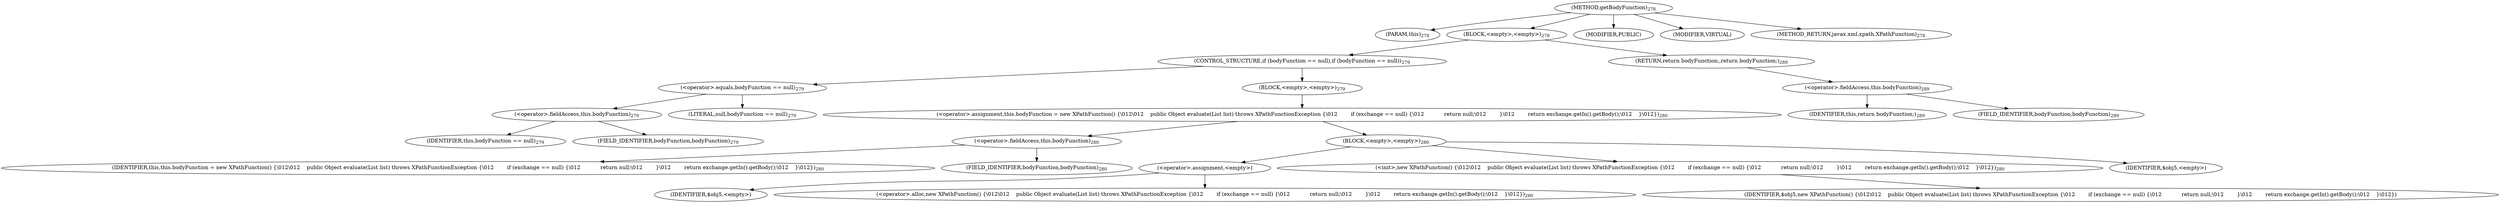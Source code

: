 digraph "getBodyFunction" {  
"606" [label = <(METHOD,getBodyFunction)<SUB>278</SUB>> ]
"607" [label = <(PARAM,this)<SUB>278</SUB>> ]
"608" [label = <(BLOCK,&lt;empty&gt;,&lt;empty&gt;)<SUB>278</SUB>> ]
"609" [label = <(CONTROL_STRUCTURE,if (bodyFunction == null),if (bodyFunction == null))<SUB>279</SUB>> ]
"610" [label = <(&lt;operator&gt;.equals,bodyFunction == null)<SUB>279</SUB>> ]
"611" [label = <(&lt;operator&gt;.fieldAccess,this.bodyFunction)<SUB>279</SUB>> ]
"612" [label = <(IDENTIFIER,this,bodyFunction == null)<SUB>279</SUB>> ]
"613" [label = <(FIELD_IDENTIFIER,bodyFunction,bodyFunction)<SUB>279</SUB>> ]
"614" [label = <(LITERAL,null,bodyFunction == null)<SUB>279</SUB>> ]
"615" [label = <(BLOCK,&lt;empty&gt;,&lt;empty&gt;)<SUB>279</SUB>> ]
"616" [label = <(&lt;operator&gt;.assignment,this.bodyFunction = new XPathFunction() {\012\012    public Object evaluate(List list) throws XPathFunctionException {\012        if (exchange == null) {\012            return null;\012        }\012        return exchange.getIn().getBody();\012    }\012})<SUB>280</SUB>> ]
"617" [label = <(&lt;operator&gt;.fieldAccess,this.bodyFunction)<SUB>280</SUB>> ]
"618" [label = <(IDENTIFIER,this,this.bodyFunction = new XPathFunction() {\012\012    public Object evaluate(List list) throws XPathFunctionException {\012        if (exchange == null) {\012            return null;\012        }\012        return exchange.getIn().getBody();\012    }\012})<SUB>280</SUB>> ]
"619" [label = <(FIELD_IDENTIFIER,bodyFunction,bodyFunction)<SUB>280</SUB>> ]
"620" [label = <(BLOCK,&lt;empty&gt;,&lt;empty&gt;)<SUB>280</SUB>> ]
"621" [label = <(&lt;operator&gt;.assignment,&lt;empty&gt;)> ]
"622" [label = <(IDENTIFIER,$obj5,&lt;empty&gt;)> ]
"623" [label = <(&lt;operator&gt;.alloc,new XPathFunction() {\012\012    public Object evaluate(List list) throws XPathFunctionException {\012        if (exchange == null) {\012            return null;\012        }\012        return exchange.getIn().getBody();\012    }\012})<SUB>280</SUB>> ]
"624" [label = <(&lt;init&gt;,new XPathFunction() {\012\012    public Object evaluate(List list) throws XPathFunctionException {\012        if (exchange == null) {\012            return null;\012        }\012        return exchange.getIn().getBody();\012    }\012})<SUB>280</SUB>> ]
"625" [label = <(IDENTIFIER,$obj5,new XPathFunction() {\012\012    public Object evaluate(List list) throws XPathFunctionException {\012        if (exchange == null) {\012            return null;\012        }\012        return exchange.getIn().getBody();\012    }\012})> ]
"626" [label = <(IDENTIFIER,$obj5,&lt;empty&gt;)> ]
"627" [label = <(RETURN,return bodyFunction;,return bodyFunction;)<SUB>289</SUB>> ]
"628" [label = <(&lt;operator&gt;.fieldAccess,this.bodyFunction)<SUB>289</SUB>> ]
"629" [label = <(IDENTIFIER,this,return bodyFunction;)<SUB>289</SUB>> ]
"630" [label = <(FIELD_IDENTIFIER,bodyFunction,bodyFunction)<SUB>289</SUB>> ]
"631" [label = <(MODIFIER,PUBLIC)> ]
"632" [label = <(MODIFIER,VIRTUAL)> ]
"633" [label = <(METHOD_RETURN,javax.xml.xpath.XPathFunction)<SUB>278</SUB>> ]
  "606" -> "607" 
  "606" -> "608" 
  "606" -> "631" 
  "606" -> "632" 
  "606" -> "633" 
  "608" -> "609" 
  "608" -> "627" 
  "609" -> "610" 
  "609" -> "615" 
  "610" -> "611" 
  "610" -> "614" 
  "611" -> "612" 
  "611" -> "613" 
  "615" -> "616" 
  "616" -> "617" 
  "616" -> "620" 
  "617" -> "618" 
  "617" -> "619" 
  "620" -> "621" 
  "620" -> "624" 
  "620" -> "626" 
  "621" -> "622" 
  "621" -> "623" 
  "624" -> "625" 
  "627" -> "628" 
  "628" -> "629" 
  "628" -> "630" 
}
